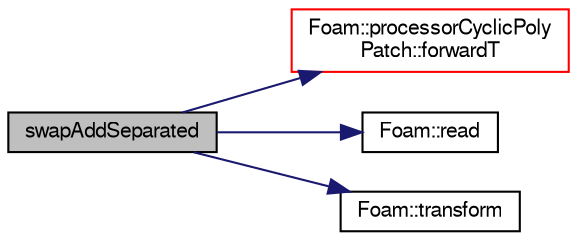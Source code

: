 digraph "swapAddSeparated"
{
  bgcolor="transparent";
  edge [fontname="FreeSans",fontsize="10",labelfontname="FreeSans",labelfontsize="10"];
  node [fontname="FreeSans",fontsize="10",shape=record];
  rankdir="LR";
  Node1 [label="swapAddSeparated",height=0.2,width=0.4,color="black", fillcolor="grey75", style="filled" fontcolor="black"];
  Node1 -> Node2 [color="midnightblue",fontsize="10",style="solid",fontname="FreeSans"];
  Node2 [label="Foam::processorCyclicPoly\lPatch::forwardT",height=0.2,width=0.4,color="red",URL="$a01926.html#a187f3034c3ee57e3abbcf469b39819b9",tooltip="Return face transformation tensor. "];
  Node1 -> Node3 [color="midnightblue",fontsize="10",style="solid",fontname="FreeSans"];
  Node3 [label="Foam::read",height=0.2,width=0.4,color="black",URL="$a10237.html#a18efc6d016047ec7c6d5150d913d8c34"];
  Node1 -> Node4 [color="midnightblue",fontsize="10",style="solid",fontname="FreeSans"];
  Node4 [label="Foam::transform",height=0.2,width=0.4,color="black",URL="$a10237.html#a919915170941701c1223291531ad010c"];
}
